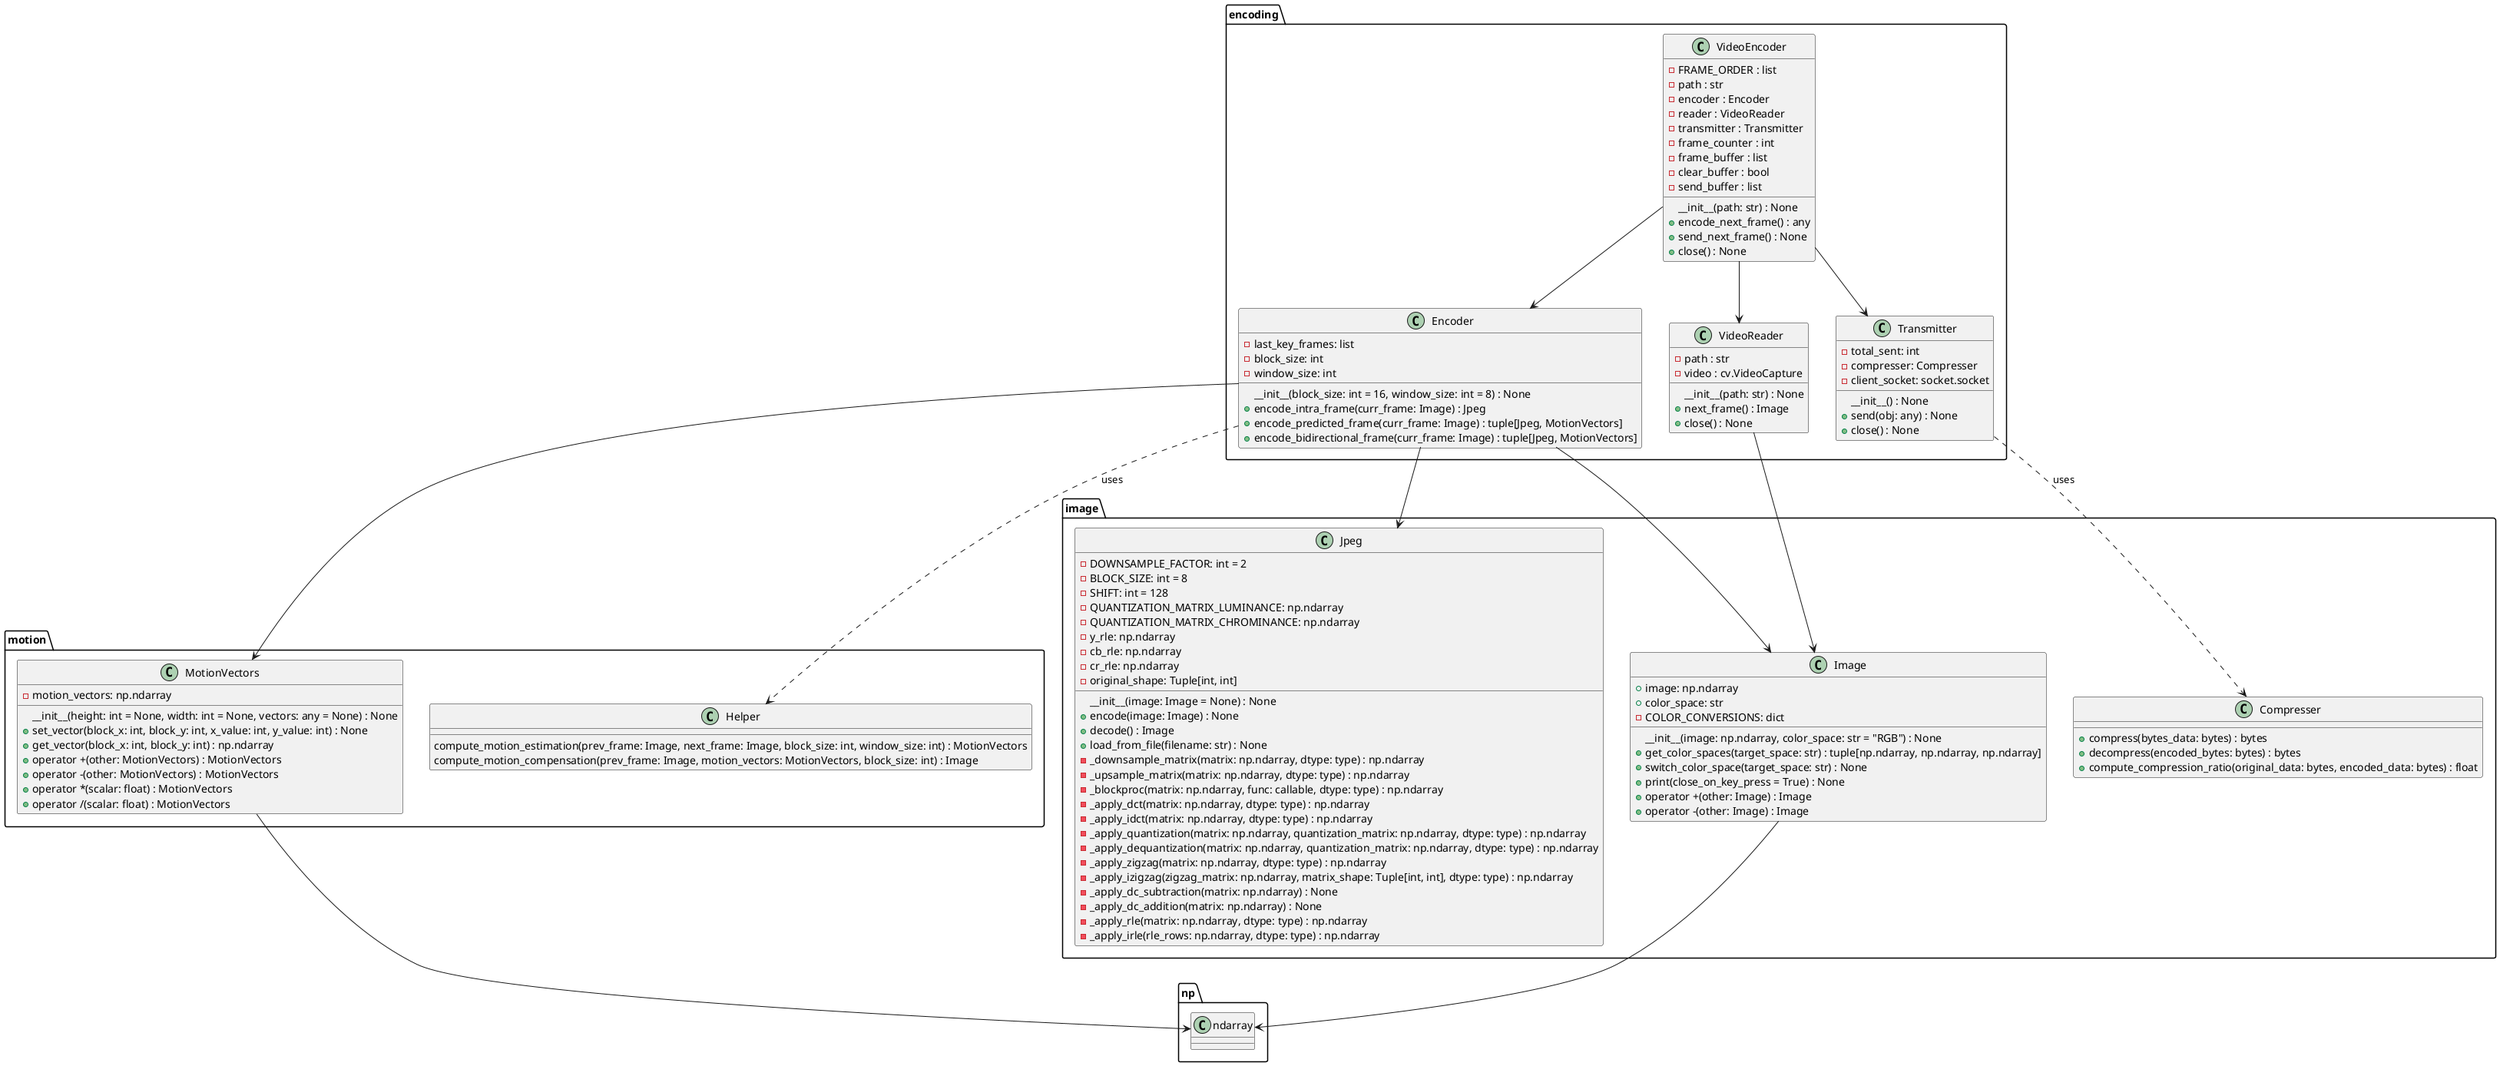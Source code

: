 @startuml

package "encoding" {

    class VideoEncoder {
        - FRAME_ORDER : list
        - path : str
        - encoder : Encoder
        - reader : VideoReader
        - transmitter : Transmitter
        - frame_counter : int
        - frame_buffer : list
        - clear_buffer : bool
        - send_buffer : list

        __init__(path: str) : None
        + encode_next_frame() : any
        + send_next_frame() : None
        + close() : None
    }

    class Encoder {
        - last_key_frames: list
        - block_size: int
        - window_size: int

        __init__(block_size: int = 16, window_size: int = 8) : None
        + encode_intra_frame(curr_frame: Image) : Jpeg
        + encode_predicted_frame(curr_frame: Image) : tuple[Jpeg, MotionVectors]
        + encode_bidirectional_frame(curr_frame: Image) : tuple[Jpeg, MotionVectors]
    }

    class Transmitter {
        - total_sent: int
        - compresser: Compresser
        - client_socket: socket.socket

        __init__() : None
        + send(obj: any) : None
        + close() : None
    }

    class VideoReader {
        - path : str
        - video : cv.VideoCapture

        __init__(path: str) : None
        + next_frame() : Image
        + close() : None
    }

}

package "motion" {

    class MotionVectors {
        - motion_vectors: np.ndarray

        __init__(height: int = None, width: int = None, vectors: any = None) : None
        + set_vector(block_x: int, block_y: int, x_value: int, y_value: int) : None
        + get_vector(block_x: int, block_y: int) : np.ndarray
        + operator +(other: MotionVectors) : MotionVectors
        + operator -(other: MotionVectors) : MotionVectors
        + operator *(scalar: float) : MotionVectors
        + operator /(scalar: float) : MotionVectors
    }

    class Helper {
        compute_motion_estimation(prev_frame: Image, next_frame: Image, block_size: int, window_size: int) : MotionVectors
        compute_motion_compensation(prev_frame: Image, motion_vectors: MotionVectors, block_size: int) : Image
    }

}

package "image" {
    class Image {
        + image: np.ndarray
        + color_space: str
        - COLOR_CONVERSIONS: dict
        
        __init__(image: np.ndarray, color_space: str = "RGB") : None
        + get_color_spaces(target_space: str) : tuple[np.ndarray, np.ndarray, np.ndarray]
        + switch_color_space(target_space: str) : None
        + print(close_on_key_press = True) : None
        + operator +(other: Image) : Image
        + operator -(other: Image) : Image
    }

    class Compresser {
        + compress(bytes_data: bytes) : bytes
        + decompress(encoded_bytes: bytes) : bytes
        + compute_compression_ratio(original_data: bytes, encoded_data: bytes) : float
    }

    class Jpeg {
        - DOWNSAMPLE_FACTOR: int = 2
        - BLOCK_SIZE: int = 8
        - SHIFT: int = 128
        - QUANTIZATION_MATRIX_LUMINANCE: np.ndarray
        - QUANTIZATION_MATRIX_CHROMINANCE: np.ndarray
        - y_rle: np.ndarray
        - cb_rle: np.ndarray
        - cr_rle: np.ndarray
        - original_shape: Tuple[int, int]

        __init__(image: Image = None) : None
        + encode(image: Image) : None
        + decode() : Image
        + load_from_file(filename: str) : None
        - _downsample_matrix(matrix: np.ndarray, dtype: type) : np.ndarray
        - _upsample_matrix(matrix: np.ndarray, dtype: type) : np.ndarray
        - _blockproc(matrix: np.ndarray, func: callable, dtype: type) : np.ndarray
        - _apply_dct(matrix: np.ndarray, dtype: type) : np.ndarray
        - _apply_idct(matrix: np.ndarray, dtype: type) : np.ndarray
        - _apply_quantization(matrix: np.ndarray, quantization_matrix: np.ndarray, dtype: type) : np.ndarray
        - _apply_dequantization(matrix: np.ndarray, quantization_matrix: np.ndarray, dtype: type) : np.ndarray
        - _apply_zigzag(matrix: np.ndarray, dtype: type) : np.ndarray
        - _apply_izigzag(zigzag_matrix: np.ndarray, matrix_shape: Tuple[int, int], dtype: type) : np.ndarray
        - _apply_dc_subtraction(matrix: np.ndarray) : None
        - _apply_dc_addition(matrix: np.ndarray) : None
        - _apply_rle(matrix: np.ndarray, dtype: type) : np.ndarray
        - _apply_irle(rle_rows: np.ndarray, dtype: type) : np.ndarray
    }
}

VideoEncoder --> Encoder
VideoEncoder --> VideoReader
VideoEncoder --> Transmitter

Encoder --> Image
Encoder --> Jpeg
Encoder --> MotionVectors
Encoder ..> Helper : uses

Image --> np.ndarray
VideoReader --> Image
MotionVectors --> np.ndarray
Transmitter ..> Compresser : uses

@enduml
